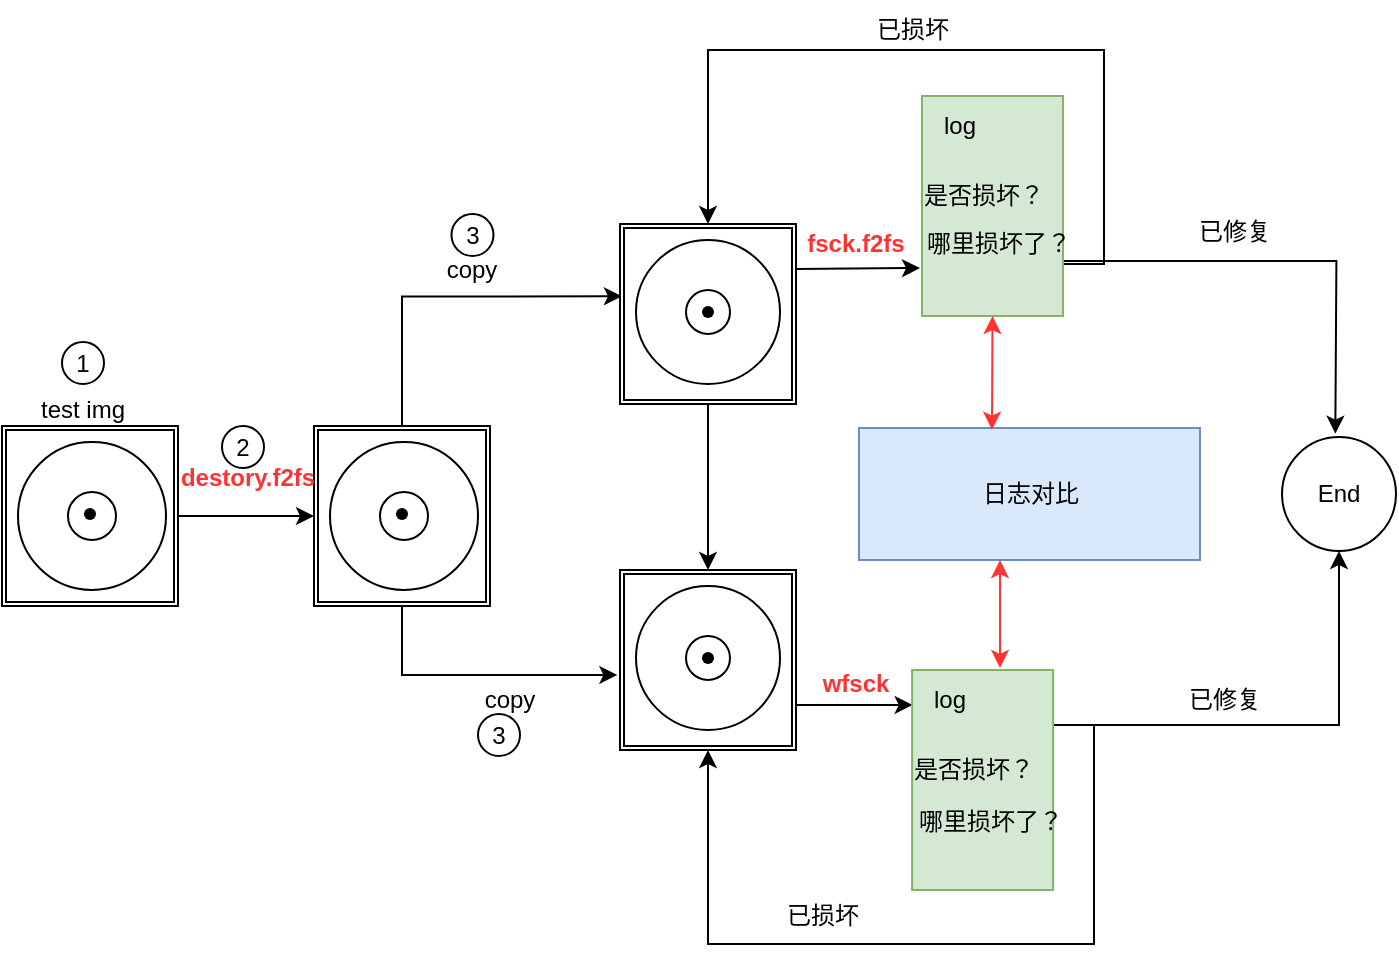 <mxfile version="21.3.7" type="github">
  <diagram name="第 1 页" id="EHXTolBYuzt5w7eDIZGG">
    <mxGraphModel dx="724" dy="-3150" grid="1" gridSize="10" guides="1" tooltips="1" connect="1" arrows="1" fold="1" page="1" pageScale="1" pageWidth="827" pageHeight="1169" math="0" shadow="0">
      <root>
        <mxCell id="0" />
        <mxCell id="1" parent="0" />
        <mxCell id="6oYDELLah9-QZFzylWVl-1" style="edgeStyle=orthogonalEdgeStyle;rounded=0;orthogonalLoop=1;jettySize=auto;html=1;exitX=0.5;exitY=0;exitDx=0;exitDy=0;entryX=0.011;entryY=0.402;entryDx=0;entryDy=0;entryPerimeter=0;" edge="1" parent="1" source="6oYDELLah9-QZFzylWVl-36" target="6oYDELLah9-QZFzylWVl-8">
          <mxGeometry relative="1" as="geometry" />
        </mxCell>
        <mxCell id="6oYDELLah9-QZFzylWVl-2" style="edgeStyle=orthogonalEdgeStyle;rounded=0;orthogonalLoop=1;jettySize=auto;html=1;exitX=1;exitY=0.5;exitDx=0;exitDy=0;entryX=0;entryY=0.5;entryDx=0;entryDy=0;" edge="1" parent="1" source="6oYDELLah9-QZFzylWVl-3" target="6oYDELLah9-QZFzylWVl-36">
          <mxGeometry relative="1" as="geometry" />
        </mxCell>
        <mxCell id="6oYDELLah9-QZFzylWVl-3" value="" style="shape=ext;double=1;rounded=0;whiteSpace=wrap;html=1;" vertex="1" parent="1">
          <mxGeometry x="30" y="3913" width="88" height="90" as="geometry" />
        </mxCell>
        <mxCell id="6oYDELLah9-QZFzylWVl-4" value="" style="verticalLabelPosition=bottom;verticalAlign=top;html=1;shape=mxgraph.basic.donut;dx=25;" vertex="1" parent="1">
          <mxGeometry x="38" y="3921" width="74" height="74" as="geometry" />
        </mxCell>
        <mxCell id="6oYDELLah9-QZFzylWVl-5" value="" style="shape=waypoint;sketch=0;fillStyle=solid;size=6;pointerEvents=1;points=[];fillColor=none;resizable=0;rotatable=0;perimeter=centerPerimeter;snapToPoint=1;" vertex="1" parent="1">
          <mxGeometry x="64" y="3947" width="20" height="20" as="geometry" />
        </mxCell>
        <mxCell id="6oYDELLah9-QZFzylWVl-6" style="edgeStyle=orthogonalEdgeStyle;rounded=0;orthogonalLoop=1;jettySize=auto;html=1;entryX=0.5;entryY=0;entryDx=0;entryDy=0;" edge="1" parent="1" source="6oYDELLah9-QZFzylWVl-8" target="6oYDELLah9-QZFzylWVl-12">
          <mxGeometry relative="1" as="geometry" />
        </mxCell>
        <mxCell id="6oYDELLah9-QZFzylWVl-7" style="edgeStyle=orthogonalEdgeStyle;rounded=0;orthogonalLoop=1;jettySize=auto;html=1;exitX=1;exitY=0.25;exitDx=0;exitDy=0;" edge="1" parent="1" source="6oYDELLah9-QZFzylWVl-8">
          <mxGeometry relative="1" as="geometry">
            <mxPoint x="489" y="3834" as="targetPoint" />
          </mxGeometry>
        </mxCell>
        <mxCell id="6oYDELLah9-QZFzylWVl-8" value="" style="shape=ext;double=1;rounded=0;whiteSpace=wrap;html=1;" vertex="1" parent="1">
          <mxGeometry x="339" y="3812" width="88" height="90" as="geometry" />
        </mxCell>
        <mxCell id="6oYDELLah9-QZFzylWVl-9" value="" style="verticalLabelPosition=bottom;verticalAlign=top;html=1;shape=mxgraph.basic.donut;dx=25;" vertex="1" parent="1">
          <mxGeometry x="347" y="3820" width="72" height="72" as="geometry" />
        </mxCell>
        <mxCell id="6oYDELLah9-QZFzylWVl-10" value="" style="shape=waypoint;sketch=0;fillStyle=solid;size=6;pointerEvents=1;points=[];fillColor=none;resizable=0;rotatable=0;perimeter=centerPerimeter;snapToPoint=1;" vertex="1" parent="1">
          <mxGeometry x="373" y="3846" width="20" height="20" as="geometry" />
        </mxCell>
        <mxCell id="6oYDELLah9-QZFzylWVl-11" style="edgeStyle=orthogonalEdgeStyle;rounded=0;orthogonalLoop=1;jettySize=auto;html=1;exitX=1;exitY=0.75;exitDx=0;exitDy=0;entryX=0.188;entryY=0.583;entryDx=0;entryDy=0;entryPerimeter=0;" edge="1" parent="1" source="6oYDELLah9-QZFzylWVl-12" target="6oYDELLah9-QZFzylWVl-23">
          <mxGeometry relative="1" as="geometry" />
        </mxCell>
        <mxCell id="6oYDELLah9-QZFzylWVl-12" value="" style="shape=ext;double=1;rounded=0;whiteSpace=wrap;html=1;" vertex="1" parent="1">
          <mxGeometry x="339" y="3985" width="88" height="90" as="geometry" />
        </mxCell>
        <mxCell id="6oYDELLah9-QZFzylWVl-13" value="" style="verticalLabelPosition=bottom;verticalAlign=top;html=1;shape=mxgraph.basic.donut;dx=25;" vertex="1" parent="1">
          <mxGeometry x="347" y="3993" width="72" height="72" as="geometry" />
        </mxCell>
        <mxCell id="6oYDELLah9-QZFzylWVl-14" value="" style="shape=waypoint;sketch=0;fillStyle=solid;size=6;pointerEvents=1;points=[];fillColor=none;resizable=0;rotatable=0;perimeter=centerPerimeter;snapToPoint=1;" vertex="1" parent="1">
          <mxGeometry x="373" y="4019" width="20" height="20" as="geometry" />
        </mxCell>
        <mxCell id="6oYDELLah9-QZFzylWVl-15" style="edgeStyle=orthogonalEdgeStyle;rounded=0;orthogonalLoop=1;jettySize=auto;html=1;exitX=1;exitY=0.5;exitDx=0;exitDy=0;entryX=0.5;entryY=0;entryDx=0;entryDy=0;" edge="1" parent="1" source="6oYDELLah9-QZFzylWVl-17" target="6oYDELLah9-QZFzylWVl-8">
          <mxGeometry relative="1" as="geometry">
            <Array as="points">
              <mxPoint x="561" y="3832" />
              <mxPoint x="581" y="3832" />
              <mxPoint x="581" y="3725" />
              <mxPoint x="383" y="3725" />
            </Array>
          </mxGeometry>
        </mxCell>
        <mxCell id="6oYDELLah9-QZFzylWVl-16" style="edgeStyle=orthogonalEdgeStyle;rounded=0;orthogonalLoop=1;jettySize=auto;html=1;exitX=1;exitY=0.75;exitDx=0;exitDy=0;" edge="1" parent="1" source="6oYDELLah9-QZFzylWVl-17">
          <mxGeometry relative="1" as="geometry">
            <mxPoint x="696.667" y="3916.833" as="targetPoint" />
          </mxGeometry>
        </mxCell>
        <mxCell id="6oYDELLah9-QZFzylWVl-17" value="" style="rounded=0;whiteSpace=wrap;html=1;fillColor=#d5e8d4;strokeColor=#82b366;" vertex="1" parent="1">
          <mxGeometry x="490" y="3748" width="70.5" height="110" as="geometry" />
        </mxCell>
        <mxCell id="6oYDELLah9-QZFzylWVl-18" value="log" style="text;html=1;strokeColor=none;fillColor=none;align=center;verticalAlign=middle;whiteSpace=wrap;rounded=0;" vertex="1" parent="1">
          <mxGeometry x="479" y="3748" width="60" height="30" as="geometry" />
        </mxCell>
        <mxCell id="6oYDELLah9-QZFzylWVl-19" value="是否损坏？" style="text;html=1;strokeColor=none;fillColor=none;align=center;verticalAlign=middle;whiteSpace=wrap;rounded=0;" vertex="1" parent="1">
          <mxGeometry x="486" y="3783" width="69.62" height="30" as="geometry" />
        </mxCell>
        <mxCell id="6oYDELLah9-QZFzylWVl-20" style="edgeStyle=orthogonalEdgeStyle;rounded=0;orthogonalLoop=1;jettySize=auto;html=1;exitX=1;exitY=0.25;exitDx=0;exitDy=0;entryX=0.5;entryY=1;entryDx=0;entryDy=0;" edge="1" parent="1" source="6oYDELLah9-QZFzylWVl-22" target="6oYDELLah9-QZFzylWVl-12">
          <mxGeometry relative="1" as="geometry">
            <Array as="points">
              <mxPoint x="576" y="4063" />
              <mxPoint x="576" y="4172" />
              <mxPoint x="383" y="4172" />
            </Array>
          </mxGeometry>
        </mxCell>
        <mxCell id="6oYDELLah9-QZFzylWVl-21" style="edgeStyle=orthogonalEdgeStyle;rounded=0;orthogonalLoop=1;jettySize=auto;html=1;exitX=1;exitY=0.25;exitDx=0;exitDy=0;entryX=0.5;entryY=1;entryDx=0;entryDy=0;" edge="1" parent="1" source="6oYDELLah9-QZFzylWVl-22" target="6oYDELLah9-QZFzylWVl-27">
          <mxGeometry relative="1" as="geometry" />
        </mxCell>
        <mxCell id="6oYDELLah9-QZFzylWVl-22" value="" style="rounded=0;whiteSpace=wrap;html=1;fillColor=#d5e8d4;strokeColor=#82b366;" vertex="1" parent="1">
          <mxGeometry x="485.06" y="4035" width="70.5" height="110" as="geometry" />
        </mxCell>
        <mxCell id="6oYDELLah9-QZFzylWVl-23" value="log" style="text;html=1;strokeColor=none;fillColor=none;align=center;verticalAlign=middle;whiteSpace=wrap;rounded=0;" vertex="1" parent="1">
          <mxGeometry x="474.06" y="4035" width="60" height="30" as="geometry" />
        </mxCell>
        <mxCell id="6oYDELLah9-QZFzylWVl-24" value="是否损坏？" style="text;html=1;strokeColor=none;fillColor=none;align=center;verticalAlign=middle;whiteSpace=wrap;rounded=0;" vertex="1" parent="1">
          <mxGeometry x="481.06" y="4070" width="69.62" height="30" as="geometry" />
        </mxCell>
        <mxCell id="6oYDELLah9-QZFzylWVl-25" value="哪里损坏了？" style="text;html=1;strokeColor=none;fillColor=none;align=center;verticalAlign=middle;whiteSpace=wrap;rounded=0;" vertex="1" parent="1">
          <mxGeometry x="480.75" y="4096" width="86.81" height="30" as="geometry" />
        </mxCell>
        <mxCell id="6oYDELLah9-QZFzylWVl-26" value="日志对比" style="rounded=0;whiteSpace=wrap;html=1;fillColor=#dae8fc;strokeColor=#6c8ebf;" vertex="1" parent="1">
          <mxGeometry x="458.5" y="3914" width="170.5" height="66" as="geometry" />
        </mxCell>
        <mxCell id="6oYDELLah9-QZFzylWVl-27" value="End" style="ellipse;whiteSpace=wrap;html=1;aspect=fixed;" vertex="1" parent="1">
          <mxGeometry x="670" y="3918.5" width="57" height="57" as="geometry" />
        </mxCell>
        <mxCell id="6oYDELLah9-QZFzylWVl-28" value="test img" style="text;html=1;strokeColor=none;fillColor=none;align=center;verticalAlign=middle;whiteSpace=wrap;rounded=0;" vertex="1" parent="1">
          <mxGeometry x="29" y="3890.5" width="83" height="28" as="geometry" />
        </mxCell>
        <mxCell id="6oYDELLah9-QZFzylWVl-29" value="copy" style="text;html=1;strokeColor=none;fillColor=none;align=center;verticalAlign=middle;whiteSpace=wrap;rounded=0;" vertex="1" parent="1">
          <mxGeometry x="235.25" y="3820" width="60" height="30" as="geometry" />
        </mxCell>
        <mxCell id="6oYDELLah9-QZFzylWVl-30" value="&lt;font color=&quot;#ff3333&quot;&gt;fsck.f2fs&lt;/font&gt;" style="text;html=1;strokeColor=none;fillColor=none;align=center;verticalAlign=middle;whiteSpace=wrap;rounded=0;fontStyle=1" vertex="1" parent="1">
          <mxGeometry x="427" y="3807" width="60" height="30" as="geometry" />
        </mxCell>
        <mxCell id="6oYDELLah9-QZFzylWVl-31" value="wfsck" style="text;html=1;strokeColor=none;fillColor=none;align=center;verticalAlign=middle;whiteSpace=wrap;rounded=0;fontStyle=1;fontColor=#FF3333;" vertex="1" parent="1">
          <mxGeometry x="427" y="4027" width="60" height="30" as="geometry" />
        </mxCell>
        <mxCell id="6oYDELLah9-QZFzylWVl-32" value="已损坏" style="text;html=1;strokeColor=none;fillColor=none;align=center;verticalAlign=middle;whiteSpace=wrap;rounded=0;" vertex="1" parent="1">
          <mxGeometry x="448" y="3700" width="75" height="30" as="geometry" />
        </mxCell>
        <mxCell id="6oYDELLah9-QZFzylWVl-33" value="已修复" style="text;html=1;strokeColor=none;fillColor=none;align=center;verticalAlign=middle;whiteSpace=wrap;rounded=0;" vertex="1" parent="1">
          <mxGeometry x="609" y="3801" width="75" height="30" as="geometry" />
        </mxCell>
        <mxCell id="6oYDELLah9-QZFzylWVl-34" value="已修复" style="text;html=1;strokeColor=none;fillColor=none;align=center;verticalAlign=middle;whiteSpace=wrap;rounded=0;" vertex="1" parent="1">
          <mxGeometry x="604" y="4035" width="75" height="30" as="geometry" />
        </mxCell>
        <mxCell id="6oYDELLah9-QZFzylWVl-35" style="edgeStyle=orthogonalEdgeStyle;rounded=0;orthogonalLoop=1;jettySize=auto;html=1;exitX=0.5;exitY=1;exitDx=0;exitDy=0;entryX=-0.015;entryY=0.583;entryDx=0;entryDy=0;entryPerimeter=0;" edge="1" parent="1" source="6oYDELLah9-QZFzylWVl-36" target="6oYDELLah9-QZFzylWVl-12">
          <mxGeometry relative="1" as="geometry" />
        </mxCell>
        <mxCell id="6oYDELLah9-QZFzylWVl-36" value="" style="shape=ext;double=1;rounded=0;whiteSpace=wrap;html=1;" vertex="1" parent="1">
          <mxGeometry x="186" y="3913" width="88" height="90" as="geometry" />
        </mxCell>
        <mxCell id="6oYDELLah9-QZFzylWVl-37" value="" style="verticalLabelPosition=bottom;verticalAlign=top;html=1;shape=mxgraph.basic.donut;dx=25;" vertex="1" parent="1">
          <mxGeometry x="194" y="3921" width="74" height="74" as="geometry" />
        </mxCell>
        <mxCell id="6oYDELLah9-QZFzylWVl-38" value="" style="shape=waypoint;sketch=0;fillStyle=solid;size=6;pointerEvents=1;points=[];fillColor=none;resizable=0;rotatable=0;perimeter=centerPerimeter;snapToPoint=1;" vertex="1" parent="1">
          <mxGeometry x="220" y="3947" width="20" height="20" as="geometry" />
        </mxCell>
        <mxCell id="6oYDELLah9-QZFzylWVl-39" value="&lt;b&gt;&lt;font color=&quot;#ff3333&quot;&gt;destory.f2fs&lt;/font&gt;&lt;/b&gt;" style="text;html=1;strokeColor=none;fillColor=none;align=center;verticalAlign=middle;whiteSpace=wrap;rounded=0;" vertex="1" parent="1">
          <mxGeometry x="123" y="3924" width="60" height="30" as="geometry" />
        </mxCell>
        <mxCell id="6oYDELLah9-QZFzylWVl-40" value="copy" style="text;html=1;strokeColor=none;fillColor=none;align=center;verticalAlign=middle;whiteSpace=wrap;rounded=0;" vertex="1" parent="1">
          <mxGeometry x="253.57" y="4035" width="60" height="30" as="geometry" />
        </mxCell>
        <mxCell id="6oYDELLah9-QZFzylWVl-41" value="" style="endArrow=classic;startArrow=classic;html=1;rounded=0;entryX=0.5;entryY=1;entryDx=0;entryDy=0;exitX=0.39;exitY=0.013;exitDx=0;exitDy=0;exitPerimeter=0;strokeColor=#FF3333;" edge="1" parent="1" source="6oYDELLah9-QZFzylWVl-26" target="6oYDELLah9-QZFzylWVl-17">
          <mxGeometry width="50" height="50" relative="1" as="geometry">
            <mxPoint x="491" y="3937" as="sourcePoint" />
            <mxPoint x="541" y="3887" as="targetPoint" />
          </mxGeometry>
        </mxCell>
        <mxCell id="6oYDELLah9-QZFzylWVl-42" value="" style="endArrow=classic;startArrow=classic;html=1;rounded=0;entryX=0.5;entryY=1;entryDx=0;entryDy=0;strokeColor=#FF3333;" edge="1" parent="1">
          <mxGeometry width="50" height="50" relative="1" as="geometry">
            <mxPoint x="529" y="4034" as="sourcePoint" />
            <mxPoint x="529" y="3980" as="targetPoint" />
          </mxGeometry>
        </mxCell>
        <mxCell id="6oYDELLah9-QZFzylWVl-43" value="已损坏" style="text;html=1;strokeColor=none;fillColor=none;align=center;verticalAlign=middle;whiteSpace=wrap;rounded=0;" vertex="1" parent="1">
          <mxGeometry x="402.5" y="4143" width="75" height="30" as="geometry" />
        </mxCell>
        <mxCell id="6oYDELLah9-QZFzylWVl-44" value="哪里损坏了？" style="text;html=1;strokeColor=none;fillColor=none;align=center;verticalAlign=middle;whiteSpace=wrap;rounded=0;" vertex="1" parent="1">
          <mxGeometry x="485.06" y="3807" width="86.81" height="30" as="geometry" />
        </mxCell>
        <mxCell id="6oYDELLah9-QZFzylWVl-47" value="1" style="ellipse;whiteSpace=wrap;html=1;aspect=fixed;" vertex="1" parent="1">
          <mxGeometry x="60" y="3871" width="21" height="21" as="geometry" />
        </mxCell>
        <mxCell id="6oYDELLah9-QZFzylWVl-48" value="2" style="ellipse;whiteSpace=wrap;html=1;aspect=fixed;" vertex="1" parent="1">
          <mxGeometry x="140" y="3913" width="21" height="21" as="geometry" />
        </mxCell>
        <mxCell id="6oYDELLah9-QZFzylWVl-49" value="3" style="ellipse;whiteSpace=wrap;html=1;aspect=fixed;" vertex="1" parent="1">
          <mxGeometry x="254.75" y="3807" width="21" height="21" as="geometry" />
        </mxCell>
        <mxCell id="6oYDELLah9-QZFzylWVl-50" value="3" style="ellipse;whiteSpace=wrap;html=1;aspect=fixed;" vertex="1" parent="1">
          <mxGeometry x="268" y="4057" width="21" height="21" as="geometry" />
        </mxCell>
      </root>
    </mxGraphModel>
  </diagram>
</mxfile>
